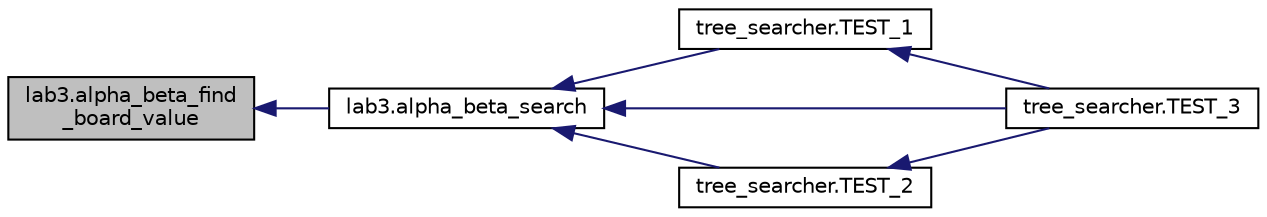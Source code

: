 digraph "lab3.alpha_beta_find_board_value"
{
  edge [fontname="Helvetica",fontsize="10",labelfontname="Helvetica",labelfontsize="10"];
  node [fontname="Helvetica",fontsize="10",shape=record];
  rankdir="LR";
  Node1 [label="lab3.alpha_beta_find\l_board_value",height=0.2,width=0.4,color="black", fillcolor="grey75", style="filled", fontcolor="black"];
  Node1 -> Node2 [dir="back",color="midnightblue",fontsize="10",style="solid",fontname="Helvetica"];
  Node2 [label="lab3.alpha_beta_search",height=0.2,width=0.4,color="black", fillcolor="white", style="filled",URL="$namespacelab3.html#a7ead0dd82f5946316600e9a937e55037",tooltip="You can try out your new evaluation function by uncommenting this line: run_game(basic_player, quick_to_win_player) "];
  Node2 -> Node3 [dir="back",color="midnightblue",fontsize="10",style="solid",fontname="Helvetica"];
  Node3 [label="tree_searcher.TEST_1",height=0.2,width=0.4,color="black", fillcolor="white", style="filled",URL="$namespacetree__searcher.html#a1b3b90d379cc3db6e9d0dedd3ba40264"];
  Node3 -> Node4 [dir="back",color="midnightblue",fontsize="10",style="solid",fontname="Helvetica"];
  Node4 [label="tree_searcher.TEST_3",height=0.2,width=0.4,color="black", fillcolor="white", style="filled",URL="$namespacetree__searcher.html#a22d3d902139be0cd38cec908adfefdcb"];
  Node2 -> Node5 [dir="back",color="midnightblue",fontsize="10",style="solid",fontname="Helvetica"];
  Node5 [label="tree_searcher.TEST_2",height=0.2,width=0.4,color="black", fillcolor="white", style="filled",URL="$namespacetree__searcher.html#a977851e09f5b46a5710d065d8f342d39"];
  Node5 -> Node4 [dir="back",color="midnightblue",fontsize="10",style="solid",fontname="Helvetica"];
  Node2 -> Node4 [dir="back",color="midnightblue",fontsize="10",style="solid",fontname="Helvetica"];
}
